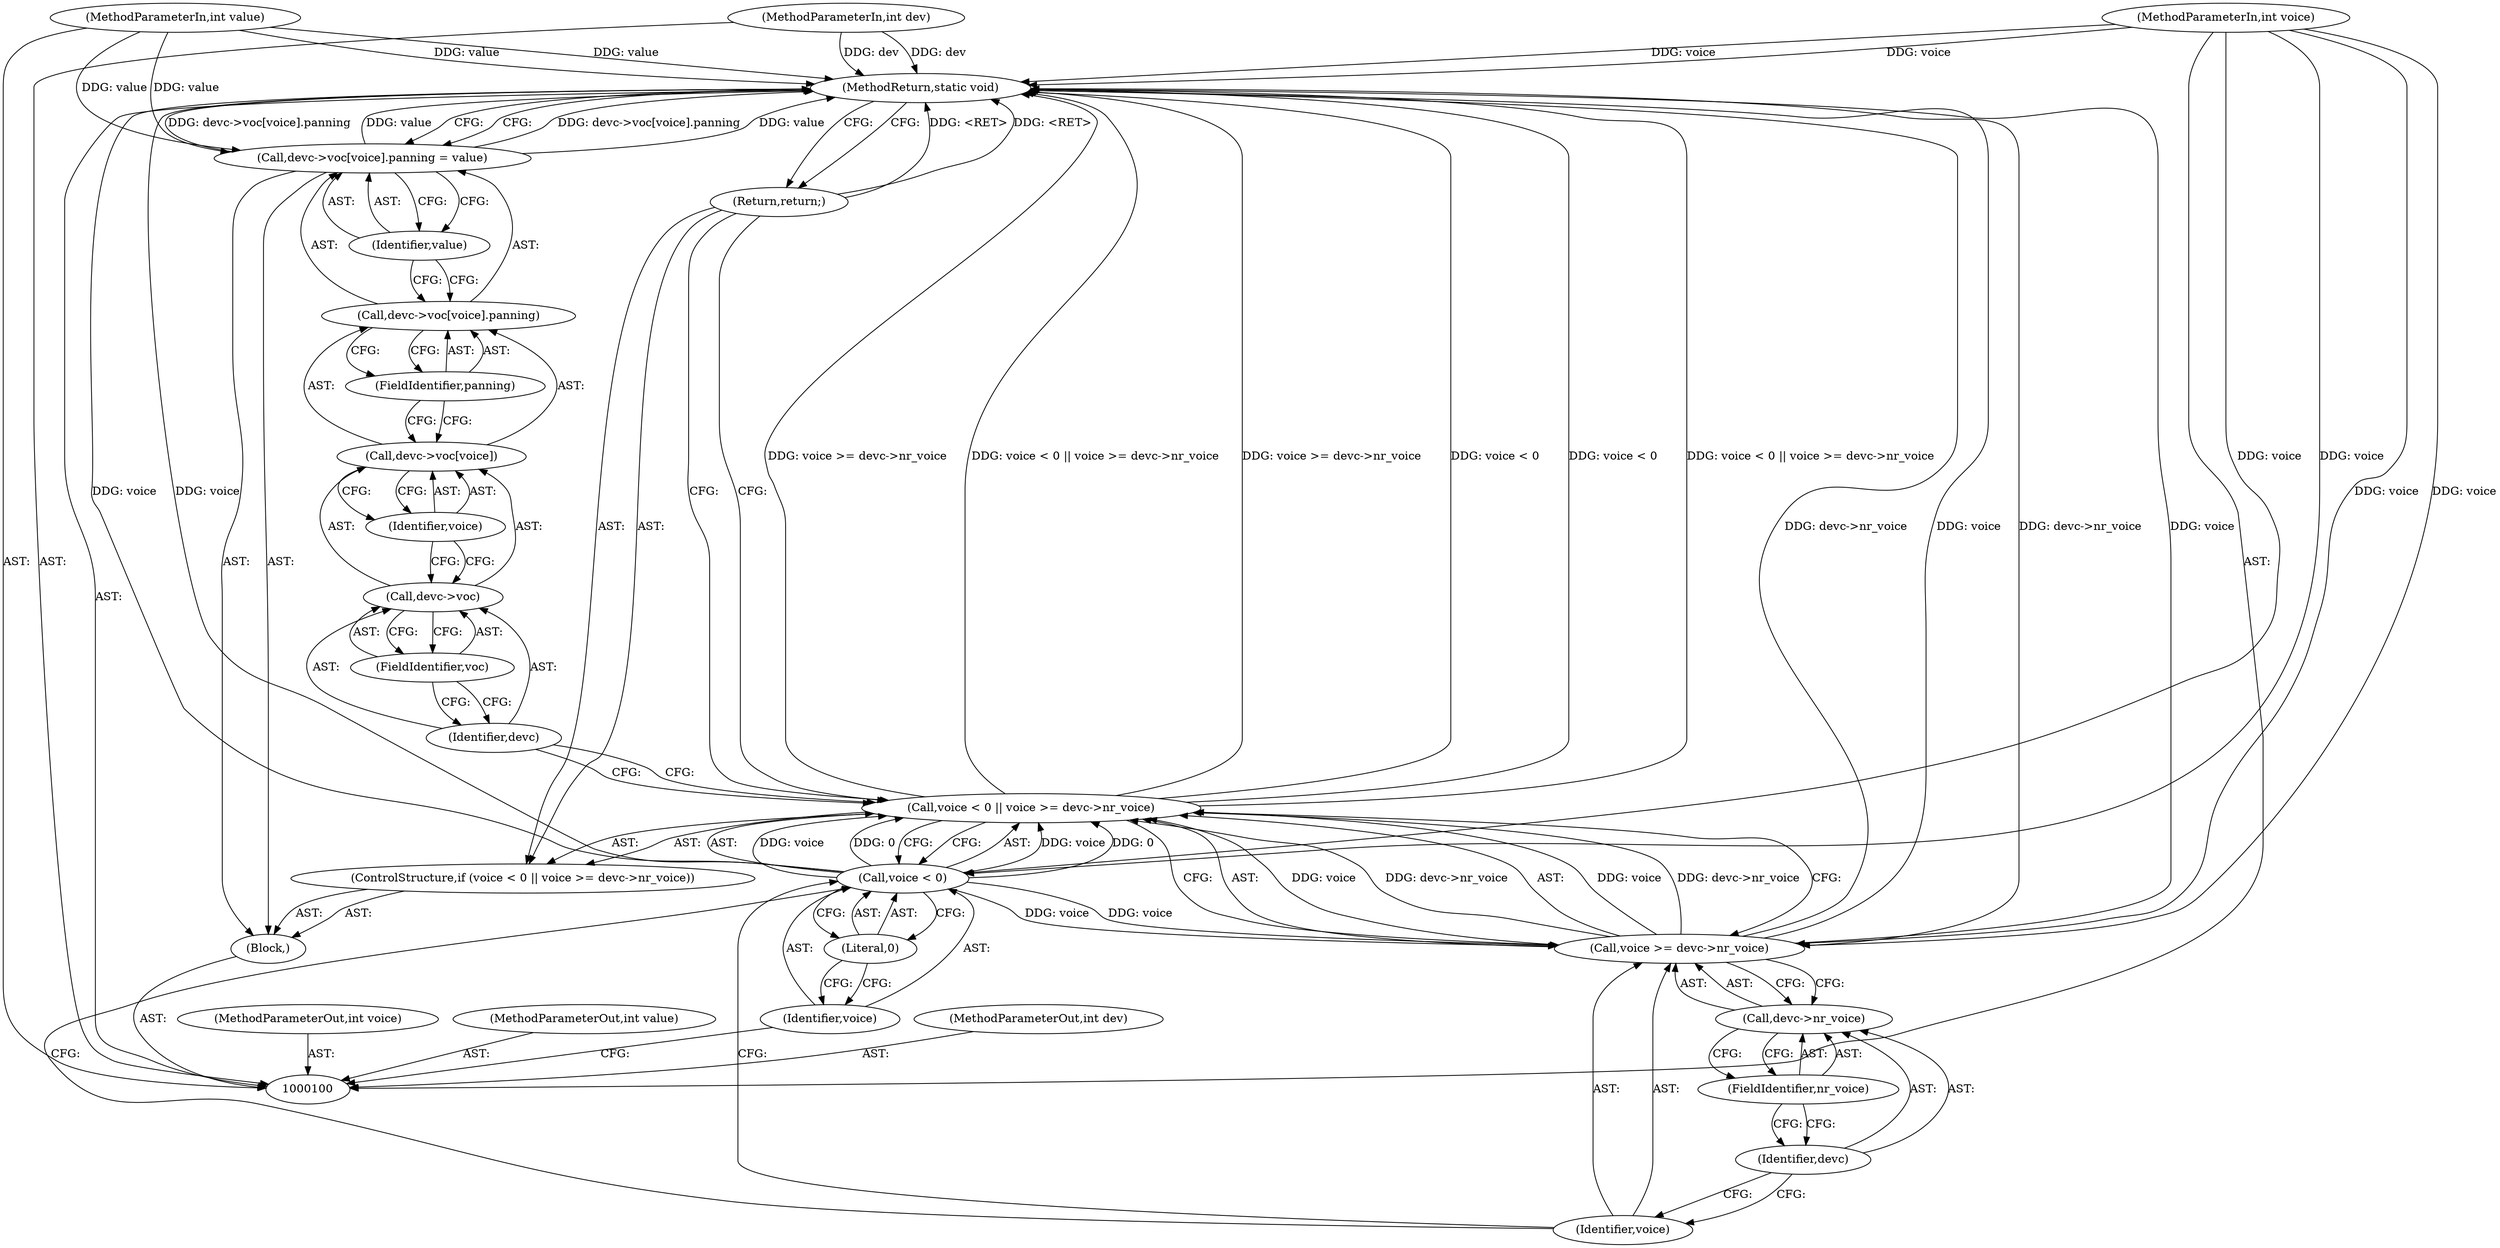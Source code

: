digraph "0_linux_4d00135a680727f6c3be78f8befaac009030e4df" {
"1000125" [label="(MethodReturn,static void)"];
"1000101" [label="(MethodParameterIn,int dev)"];
"1000166" [label="(MethodParameterOut,int dev)"];
"1000102" [label="(MethodParameterIn,int voice)"];
"1000167" [label="(MethodParameterOut,int voice)"];
"1000103" [label="(MethodParameterIn,int value)"];
"1000168" [label="(MethodParameterOut,int value)"];
"1000104" [label="(Block,)"];
"1000105" [label="(ControlStructure,if (voice < 0 || voice >= devc->nr_voice))"];
"1000109" [label="(Literal,0)"];
"1000110" [label="(Call,voice >= devc->nr_voice)"];
"1000111" [label="(Identifier,voice)"];
"1000112" [label="(Call,devc->nr_voice)"];
"1000113" [label="(Identifier,devc)"];
"1000114" [label="(FieldIdentifier,nr_voice)"];
"1000106" [label="(Call,voice < 0 || voice >= devc->nr_voice)"];
"1000107" [label="(Call,voice < 0)"];
"1000108" [label="(Identifier,voice)"];
"1000115" [label="(Return,return;)"];
"1000122" [label="(Identifier,voice)"];
"1000123" [label="(FieldIdentifier,panning)"];
"1000116" [label="(Call,devc->voc[voice].panning = value)"];
"1000117" [label="(Call,devc->voc[voice].panning)"];
"1000118" [label="(Call,devc->voc[voice])"];
"1000119" [label="(Call,devc->voc)"];
"1000120" [label="(Identifier,devc)"];
"1000124" [label="(Identifier,value)"];
"1000121" [label="(FieldIdentifier,voc)"];
"1000125" -> "1000100"  [label="AST: "];
"1000125" -> "1000115"  [label="CFG: "];
"1000125" -> "1000116"  [label="CFG: "];
"1000116" -> "1000125"  [label="DDG: devc->voc[voice].panning"];
"1000116" -> "1000125"  [label="DDG: value"];
"1000107" -> "1000125"  [label="DDG: voice"];
"1000106" -> "1000125"  [label="DDG: voice < 0"];
"1000106" -> "1000125"  [label="DDG: voice < 0 || voice >= devc->nr_voice"];
"1000106" -> "1000125"  [label="DDG: voice >= devc->nr_voice"];
"1000103" -> "1000125"  [label="DDG: value"];
"1000102" -> "1000125"  [label="DDG: voice"];
"1000110" -> "1000125"  [label="DDG: devc->nr_voice"];
"1000110" -> "1000125"  [label="DDG: voice"];
"1000101" -> "1000125"  [label="DDG: dev"];
"1000115" -> "1000125"  [label="DDG: <RET>"];
"1000101" -> "1000100"  [label="AST: "];
"1000101" -> "1000125"  [label="DDG: dev"];
"1000166" -> "1000100"  [label="AST: "];
"1000102" -> "1000100"  [label="AST: "];
"1000102" -> "1000125"  [label="DDG: voice"];
"1000102" -> "1000107"  [label="DDG: voice"];
"1000102" -> "1000110"  [label="DDG: voice"];
"1000167" -> "1000100"  [label="AST: "];
"1000103" -> "1000100"  [label="AST: "];
"1000103" -> "1000125"  [label="DDG: value"];
"1000103" -> "1000116"  [label="DDG: value"];
"1000168" -> "1000100"  [label="AST: "];
"1000104" -> "1000100"  [label="AST: "];
"1000105" -> "1000104"  [label="AST: "];
"1000116" -> "1000104"  [label="AST: "];
"1000105" -> "1000104"  [label="AST: "];
"1000106" -> "1000105"  [label="AST: "];
"1000115" -> "1000105"  [label="AST: "];
"1000109" -> "1000107"  [label="AST: "];
"1000109" -> "1000108"  [label="CFG: "];
"1000107" -> "1000109"  [label="CFG: "];
"1000110" -> "1000106"  [label="AST: "];
"1000110" -> "1000112"  [label="CFG: "];
"1000111" -> "1000110"  [label="AST: "];
"1000112" -> "1000110"  [label="AST: "];
"1000106" -> "1000110"  [label="CFG: "];
"1000110" -> "1000125"  [label="DDG: devc->nr_voice"];
"1000110" -> "1000125"  [label="DDG: voice"];
"1000110" -> "1000106"  [label="DDG: voice"];
"1000110" -> "1000106"  [label="DDG: devc->nr_voice"];
"1000107" -> "1000110"  [label="DDG: voice"];
"1000102" -> "1000110"  [label="DDG: voice"];
"1000111" -> "1000110"  [label="AST: "];
"1000111" -> "1000107"  [label="CFG: "];
"1000113" -> "1000111"  [label="CFG: "];
"1000112" -> "1000110"  [label="AST: "];
"1000112" -> "1000114"  [label="CFG: "];
"1000113" -> "1000112"  [label="AST: "];
"1000114" -> "1000112"  [label="AST: "];
"1000110" -> "1000112"  [label="CFG: "];
"1000113" -> "1000112"  [label="AST: "];
"1000113" -> "1000111"  [label="CFG: "];
"1000114" -> "1000113"  [label="CFG: "];
"1000114" -> "1000112"  [label="AST: "];
"1000114" -> "1000113"  [label="CFG: "];
"1000112" -> "1000114"  [label="CFG: "];
"1000106" -> "1000105"  [label="AST: "];
"1000106" -> "1000107"  [label="CFG: "];
"1000106" -> "1000110"  [label="CFG: "];
"1000107" -> "1000106"  [label="AST: "];
"1000110" -> "1000106"  [label="AST: "];
"1000115" -> "1000106"  [label="CFG: "];
"1000120" -> "1000106"  [label="CFG: "];
"1000106" -> "1000125"  [label="DDG: voice < 0"];
"1000106" -> "1000125"  [label="DDG: voice < 0 || voice >= devc->nr_voice"];
"1000106" -> "1000125"  [label="DDG: voice >= devc->nr_voice"];
"1000107" -> "1000106"  [label="DDG: voice"];
"1000107" -> "1000106"  [label="DDG: 0"];
"1000110" -> "1000106"  [label="DDG: voice"];
"1000110" -> "1000106"  [label="DDG: devc->nr_voice"];
"1000107" -> "1000106"  [label="AST: "];
"1000107" -> "1000109"  [label="CFG: "];
"1000108" -> "1000107"  [label="AST: "];
"1000109" -> "1000107"  [label="AST: "];
"1000111" -> "1000107"  [label="CFG: "];
"1000106" -> "1000107"  [label="CFG: "];
"1000107" -> "1000125"  [label="DDG: voice"];
"1000107" -> "1000106"  [label="DDG: voice"];
"1000107" -> "1000106"  [label="DDG: 0"];
"1000102" -> "1000107"  [label="DDG: voice"];
"1000107" -> "1000110"  [label="DDG: voice"];
"1000108" -> "1000107"  [label="AST: "];
"1000108" -> "1000100"  [label="CFG: "];
"1000109" -> "1000108"  [label="CFG: "];
"1000115" -> "1000105"  [label="AST: "];
"1000115" -> "1000106"  [label="CFG: "];
"1000125" -> "1000115"  [label="CFG: "];
"1000115" -> "1000125"  [label="DDG: <RET>"];
"1000122" -> "1000118"  [label="AST: "];
"1000122" -> "1000119"  [label="CFG: "];
"1000118" -> "1000122"  [label="CFG: "];
"1000123" -> "1000117"  [label="AST: "];
"1000123" -> "1000118"  [label="CFG: "];
"1000117" -> "1000123"  [label="CFG: "];
"1000116" -> "1000104"  [label="AST: "];
"1000116" -> "1000124"  [label="CFG: "];
"1000117" -> "1000116"  [label="AST: "];
"1000124" -> "1000116"  [label="AST: "];
"1000125" -> "1000116"  [label="CFG: "];
"1000116" -> "1000125"  [label="DDG: devc->voc[voice].panning"];
"1000116" -> "1000125"  [label="DDG: value"];
"1000103" -> "1000116"  [label="DDG: value"];
"1000117" -> "1000116"  [label="AST: "];
"1000117" -> "1000123"  [label="CFG: "];
"1000118" -> "1000117"  [label="AST: "];
"1000123" -> "1000117"  [label="AST: "];
"1000124" -> "1000117"  [label="CFG: "];
"1000118" -> "1000117"  [label="AST: "];
"1000118" -> "1000122"  [label="CFG: "];
"1000119" -> "1000118"  [label="AST: "];
"1000122" -> "1000118"  [label="AST: "];
"1000123" -> "1000118"  [label="CFG: "];
"1000119" -> "1000118"  [label="AST: "];
"1000119" -> "1000121"  [label="CFG: "];
"1000120" -> "1000119"  [label="AST: "];
"1000121" -> "1000119"  [label="AST: "];
"1000122" -> "1000119"  [label="CFG: "];
"1000120" -> "1000119"  [label="AST: "];
"1000120" -> "1000106"  [label="CFG: "];
"1000121" -> "1000120"  [label="CFG: "];
"1000124" -> "1000116"  [label="AST: "];
"1000124" -> "1000117"  [label="CFG: "];
"1000116" -> "1000124"  [label="CFG: "];
"1000121" -> "1000119"  [label="AST: "];
"1000121" -> "1000120"  [label="CFG: "];
"1000119" -> "1000121"  [label="CFG: "];
}
